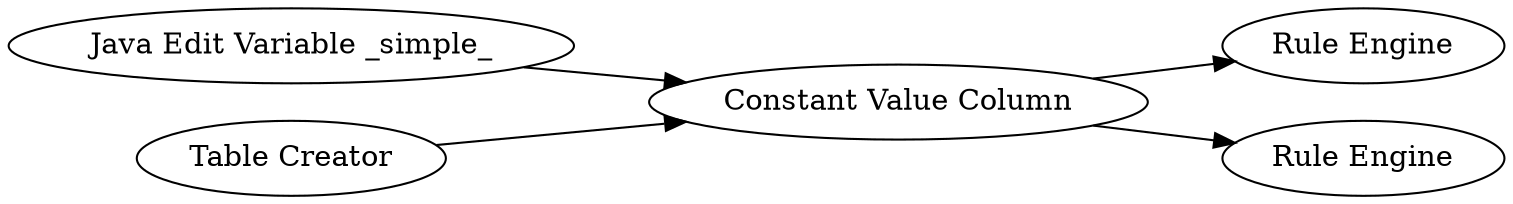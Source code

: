 digraph {
	2 -> 3
	3 -> 4
	1 -> 3
	3 -> 5
	5 [label="Rule Engine"]
	1 [label="Table Creator"]
	4 [label="Rule Engine"]
	3 [label="Constant Value Column"]
	2 [label="Java Edit Variable _simple_"]
	rankdir=LR
}
